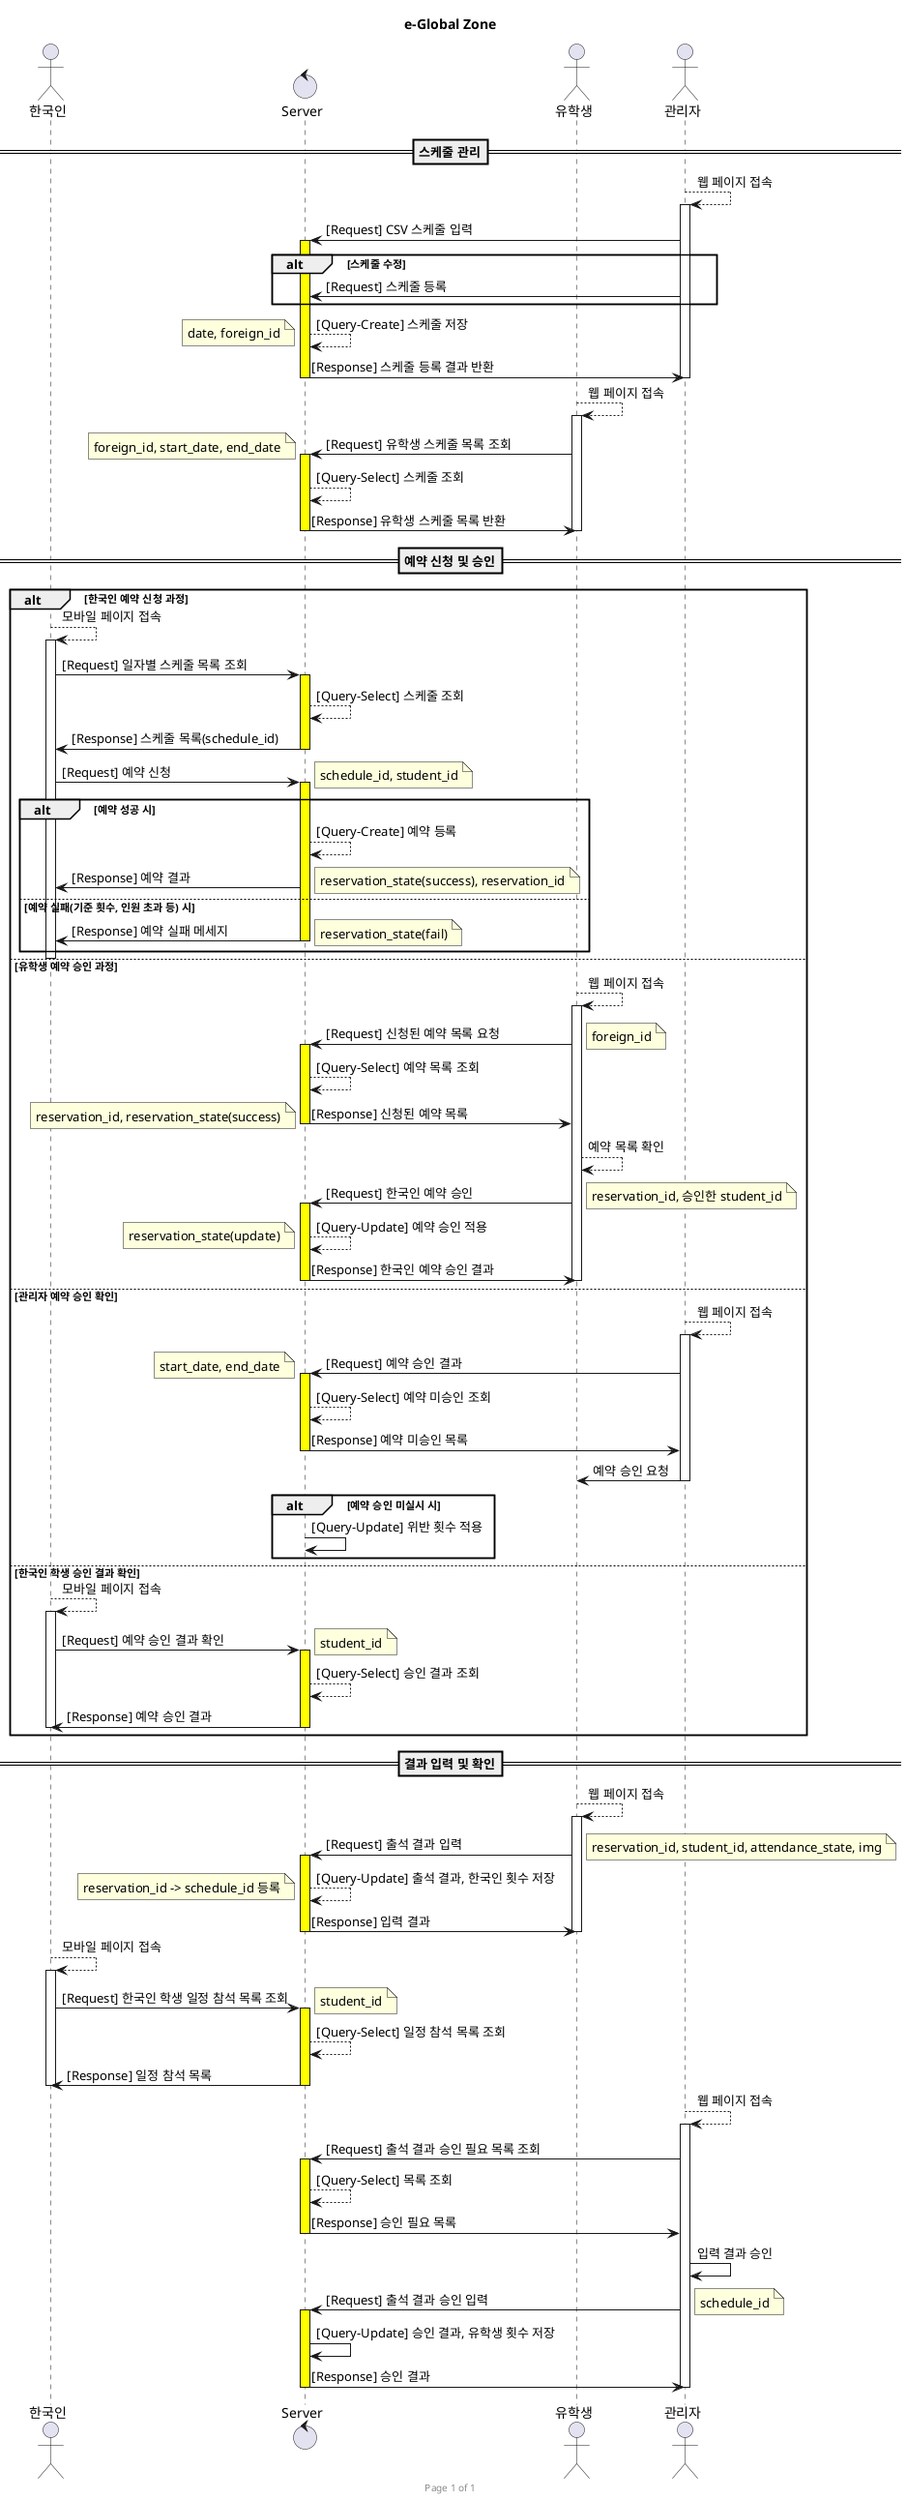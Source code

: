 @startuml

title e-Global Zone
footer Page %page% of %lastpage%

' <<-- 변수명 정리
'   student_id : 학생id
'   foreign_id : 유학생id
'   manager_id : 매니저id

'   schedule_id : 일정 id
'   reservation_id : 예약 id
'   : 완료된 일정 id

'   attendance_state : 출석 상태
'       - : 출석
'       - : 미출석
'   reservation_state : 예약 상태
'       - fail : 예약 실패
'       - success : 예약 성공
'       - approval : 예약 승인

'   start_date : 조회 시작일
'   end_date : 조회 종료일
' -->>

actor 한국인 as Korean
control Server
actor 유학생 as Foreign
actor 관리자 as Manager

==스케줄 관리==
' <<-- 관리자
Manager --> Manager : 웹 페이지 접속
activate Manager
'참고 : https://quickadminpanel.com/blog/how-to-import-csv-in-laravel-and-choose-matching-fields/
    Manager -> Server : [Request] CSV 스케줄 입력
    activate Server #yellow

        alt 스케줄 수정
            Manager -> Server : [Request] 스케줄 등록
        end

        Server --> Server : [Query-Create] 스케줄 저장
        note left : date, foreign_id

        Server -> Manager : [Response] 스케줄 등록 결과 반환
    deactivate Server
deactivate Manager
' 관리자 -->>

' <<-- 유학생
Foreign --> Foreign : 웹 페이지 접속
activate Foreign
    Foreign -> Server : [Request] 유학생 스케줄 목록 조회
    note left : foreign_id, start_date, end_date

    activate Server #yellow
        Server --> Server : [Query-Select] 스케줄 조회
        Server -> Foreign : [Response] 유학생 스케줄 목록 반환
    deactivate Server
deactivate Foreign
' 유학생-->>

==예약 신청 및 승인==
' <<-- 한국인 예약 신청
alt 한국인 예약 신청 과정
Korean --> Korean : 모바일 페이지 접속
    activate Korean
        Korean -> Server : [Request] 일자별 스케줄 목록 조회
        activate Server #yellow
            Server --> Server : [Query-Select] 스케줄 조회
            Server -> Korean : [Response] 스케줄 목록(schedule_id)
        deactivate Server

        Korean -> Server : [Request] 예약 신청
        note right : schedule_id, student_id

        activate Server #yellow
            alt 예약 성공 시
                Server --> Server : [Query-Create] 예약 등록
                Server -> Korean : [Response] 예약 결과
                note right: reservation_state(success), reservation_id
            else 예약 실패(기준 횟수, 인원 초과 등) 시
                Server -> Korean : [Response] 예약 실패 메세지
                note right: reservation_state(fail)
        deactivate Server
            end

    deactivate Korean
' 한국인 예약 신청 -->>

' <<-- 유학생 예약 승인
else 유학생 예약 승인 과정
    Foreign --> Foreign : 웹 페이지 접속
    activate Foreign
        Foreign -> Server : [Request] 신청된 예약 목록 요청
        note right: foreign_id

        activate Server #yellow
            Server --> Server : [Query-Select] 예약 목록 조회
            Server -> Foreign : [Response] 신청된 예약 목록
            note left: reservation_id, reservation_state(success)
        deactivate Server

        Foreign --> Foreign : 예약 목록 확인
        Foreign -> Server : [Request] 한국인 예약 승인
        note right: reservation_id, 승인한 student_id

        activate Server #yellow
            Server --> Server : [Query-Update] 예약 승인 적용
            note left: reservation_state(update)
            Server -> Foreign : [Response] 한국인 예약 승인 결과
        deactivate Server
    deactivate Foreign
' 유학생 예약 승인 -->>

' <<-- 관리자 예약 승인 확인
else 관리자 예약 승인 확인
    Manager --> Manager : 웹 페이지 접속
    activate Manager
        Manager -> Server : [Request] 예약 승인 결과
        note left: start_date, end_date
        activate Server #yellow
            Server --> Server : [Query-Select] 예약 미승인 조회
            Server -> Manager : [Response] 예약 미승인 목록
        deactivate Server

        Manager -> Foreign : 예약 승인 요청
    deactivate Manager
    ' 관리자 예약 승인 확인 -->>

    alt 예약 승인 미실시 시
        Server -> Server : [Query-Update] 위반 횟수 적용
    end

' <<-- 한국인 학생 승인 결과 확인
else 한국인 학생 승인 결과 확인
    Korean --> Korean : 모바일 페이지 접속
    activate Korean
        Korean -> Server : [Request] 예약 승인 결과 확인
        note right: student_id

        activate Server #yellow
            Server --> Server : [Query-Select] 승인 결과 조회
            Server -> Korean : [Response] 예약 승인 결과
        deactivate Server
    deactivate Korean
end
' 한국인 학생 승인 결과 확인 -->>

==결과 입력 및 확인==
' <<-- 완료된 일정에 대한 유학생 결과 입력
Foreign --> Foreign : 웹 페이지 접속
activate Foreign
    Foreign -> Server : [Request] 출석 결과 입력
    note right: reservation_id, student_id, attendance_state, img

    activate Server #yellow
        Server --> Server : [Query-Update] 출석 결과, 한국인 횟수 저장
        note left: reservation_id -> schedule_id 등록
        Server -> Foreign : [Response] 입력 결과
    deactivate Server
deactivate Foreign
' 완료된 일정에 대한 유학생 결과 입력 -->>

' 노쇼 카운팅 만들

' <<-- 한국인 학생 완료된 일정 확인
Korean --> Korean : 모바일 페이지 접속
activate Korean
    Korean -> Server : [Request] 한국인 학생 일정 참석 목록 조회
    note right: student_id
    activate Server #yellow
        Server --> Server : [Query-Select] 일정 참석 목록 조회
        Server -> Korean : [Response] 일정 참석 목록
    deactivate Server
deactivate Korean
' 한국인 학생 완료된 일정 확인 -->>

' <<-- 관리자 출석 결과 확인
Manager --> Manager : 웹 페이지 접속
activate Manager
    Manager -> Server : [Request] 출석 결과 승인 필요 목록 조회
    activate Server #yellow
        Server --> Server : [Query-Select] 목록 조회
        Server -> Manager : [Response] 승인 필요 목록
    deactivate Server
    Manager -> Manager : 입력 결과 승인

    Manager -> Server : [Request] 출석 결과 승인 입력
    note right: schedule_id

    activate Server #yellow
        Server -> Server : [Query-Update] 승인 결과, 유학생 횟수 저장
        Server -> Manager : [Response] 승인 결과
    deactivate Server
deactivate Manager
' 관리자 출석 결과 확인 —>>

@enduml